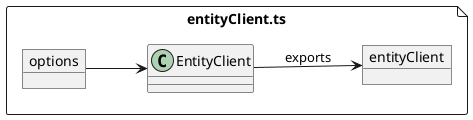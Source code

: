 @startuml entityClient

allowmixing

left to right direction

file "entityClient.ts" as entityClientTs {
    object options
    class EntityClient

    options --> EntityClient

    object entityClient

    EntityClient --> entityClient: exports
}

@enduml